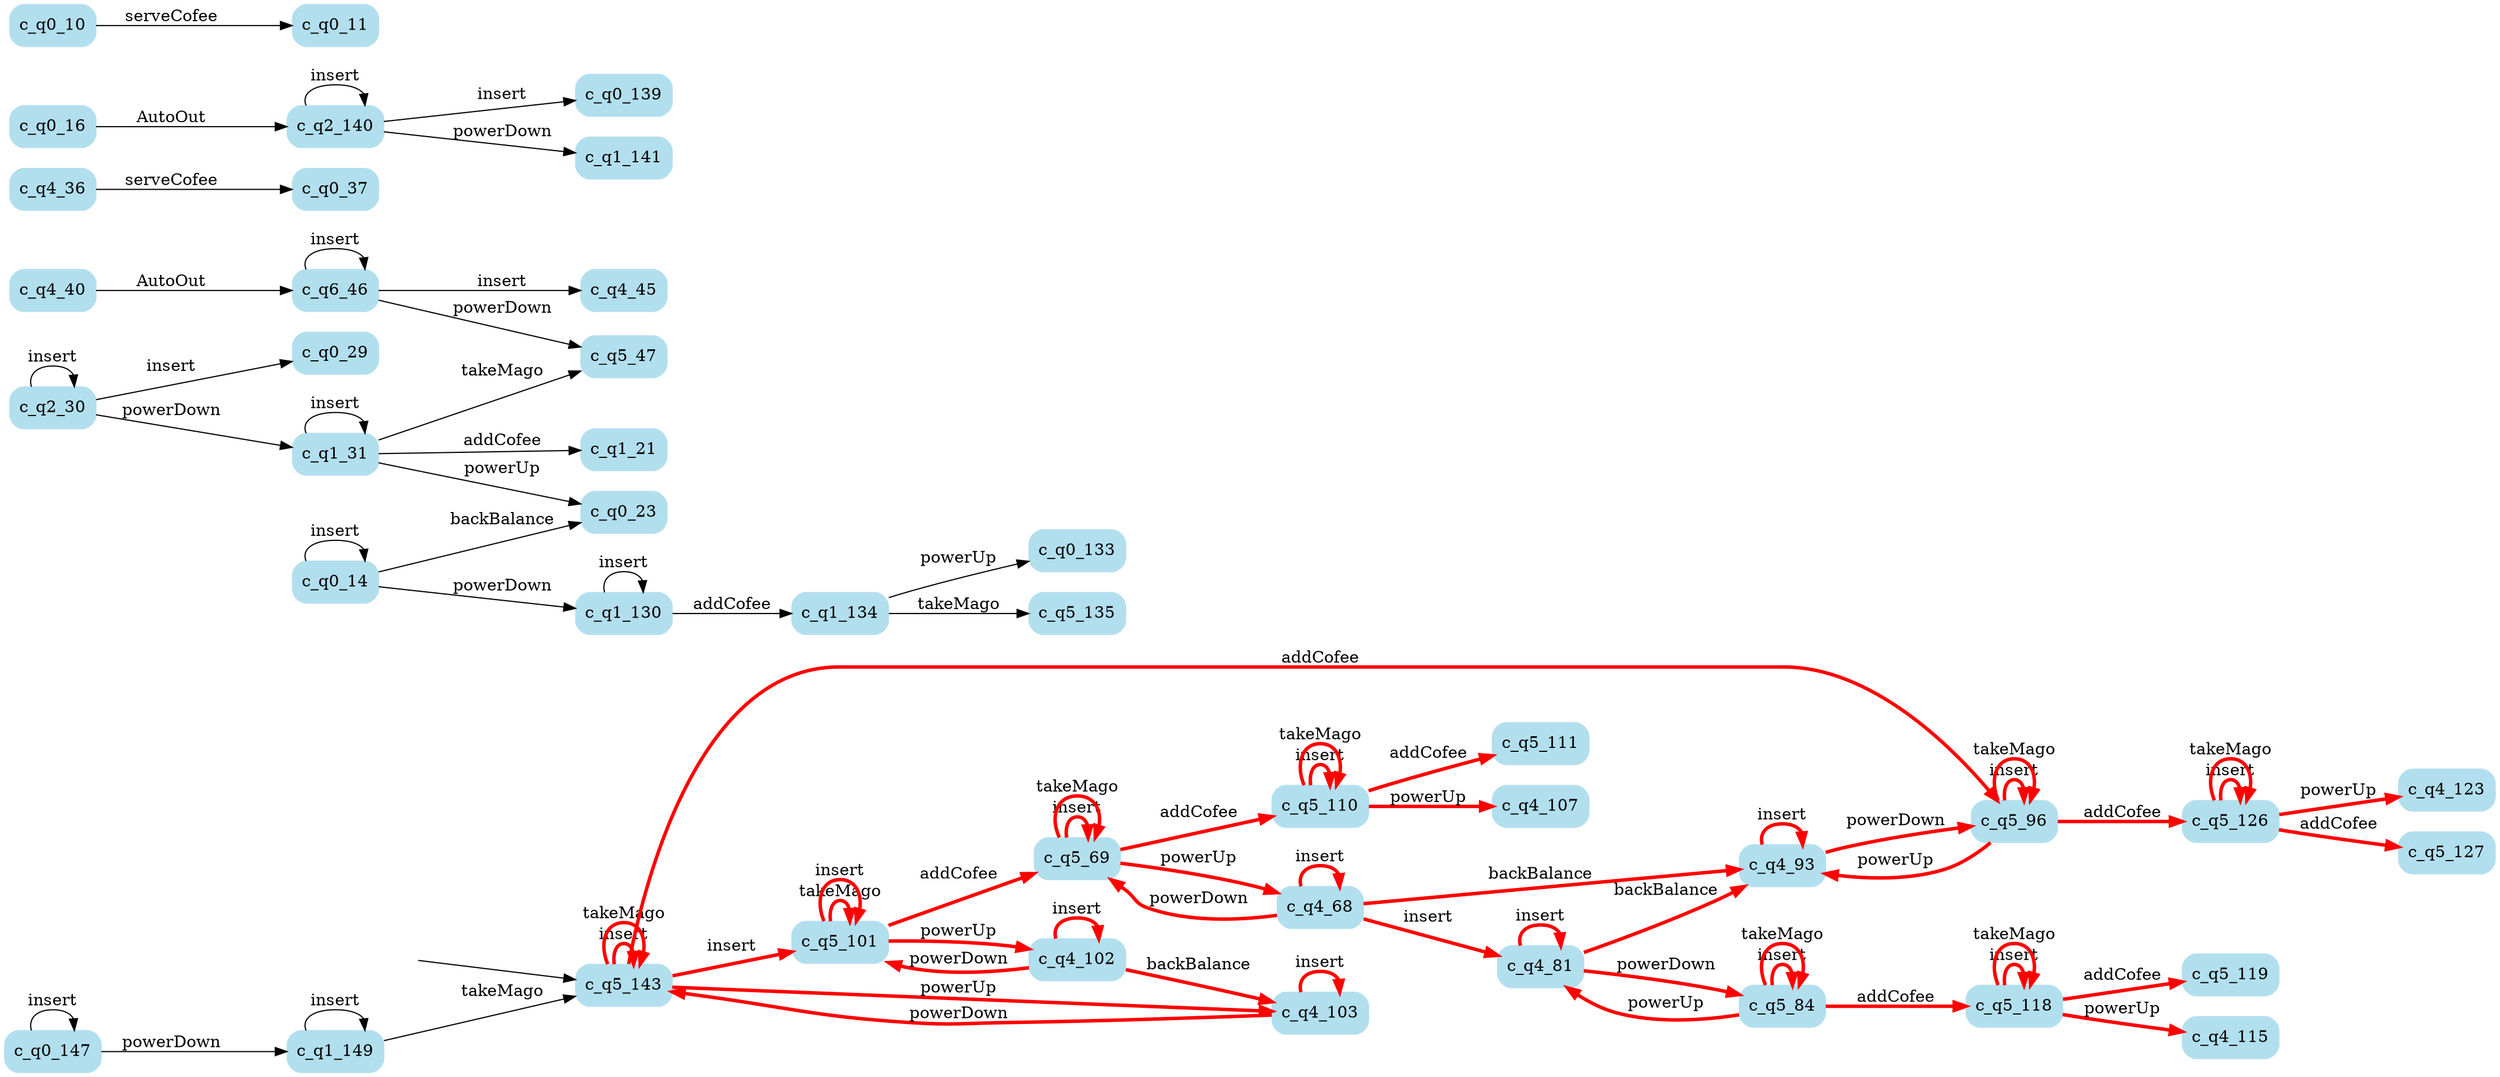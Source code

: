 digraph G {

	rankdir = LR;

	start_c_q5_143[style=invisible];

	node[shape=box, style="rounded, filled", color=lightblue2];

	c_q4_40[label="c_q4_40"];
	c_q0_147[label="c_q0_147"];
	c_q5_143[label="c_q5_143"];
	c_q6_46[label="c_q6_46"];
	c_q0_133[label="c_q0_133"];
	c_q5_84[label="c_q5_84"];
	c_q5_101[label="c_q5_101"];
	c_q4_123[label="c_q4_123"];
	c_q5_96[label="c_q5_96"];
	c_q1_149[label="c_q1_149"];
	c_q5_135[label="c_q5_135"];
	c_q4_102[label="c_q4_102"];
	c_q1_134[label="c_q1_134"];
	c_q0_14[label="c_q0_14"];
	c_q5_69[label="c_q5_69"];
	c_q4_36[label="c_q4_36"];
	c_q0_139[label="c_q0_139"];
	c_q0_37[label="c_q0_37"];
	c_q4_68[label="c_q4_68"];
	c_q5_126[label="c_q5_126"];
	c_q1_130[label="c_q1_130"];
	c_q0_23[label="c_q0_23"];
	c_q4_81[label="c_q4_81"];
	c_q1_21[label="c_q1_21"];
	c_q5_118[label="c_q5_118"];
	c_q2_140[label="c_q2_140"];
	c_q2_30[label="c_q2_30"];
	c_q4_103[label="c_q4_103"];
	c_q5_110[label="c_q5_110"];
	c_q5_47[label="c_q5_47"];
	c_q4_107[label="c_q4_107"];
	c_q4_45[label="c_q4_45"];
	c_q5_127[label="c_q5_127"];
	c_q0_29[label="c_q0_29"];
	c_q0_16[label="c_q0_16"];
	c_q1_31[label="c_q1_31"];
	c_q5_119[label="c_q5_119"];
	c_q1_141[label="c_q1_141"];
	c_q4_115[label="c_q4_115"];
	c_q0_11[label="c_q0_11"];
	c_q4_93[label="c_q4_93"];
	c_q0_10[label="c_q0_10"];
	c_q5_111[label="c_q5_111"];

	start_c_q5_143 -> c_q5_143;
	c_q5_143 -> c_q5_101[label="insert", penwidth=3, color=red];
	c_q5_101 -> c_q5_101[label="takeMago", penwidth=3, color=red];
	c_q5_101 -> c_q5_69[label="addCofee", penwidth=3, color=red];
	c_q5_69 -> c_q4_68[label="powerUp", penwidth=3, color=red];
	c_q0_14 -> c_q0_14[label="insert"];
	c_q0_10 -> c_q0_11[label="serveCofee"];
	c_q0_14 -> c_q0_23[label="backBalance"];
	c_q0_14 -> c_q1_130[label="powerDown"];
	c_q0_16 -> c_q2_140[label="AutoOut"];
	c_q1_31 -> c_q1_31[label="insert"];
	c_q1_31 -> c_q1_21[label="addCofee"];
	c_q1_31 -> c_q0_23[label="powerUp"];
	c_q1_31 -> c_q5_47[label="takeMago"];
	c_q2_30 -> c_q2_30[label="insert"];
	c_q2_30 -> c_q0_29[label="insert"];
	c_q2_30 -> c_q1_31[label="powerDown"];
	c_q4_68 -> c_q4_81[label="insert", penwidth=3, color=red];
	c_q4_68 -> c_q4_93[label="backBalance", penwidth=3, color=red];
	c_q4_36 -> c_q0_37[label="serveCofee"];
	c_q4_81 -> c_q5_84[label="powerDown", penwidth=3, color=red];
	c_q4_40 -> c_q6_46[label="AutoOut"];
	c_q6_46 -> c_q6_46[label="insert"];
	c_q6_46 -> c_q4_45[label="insert"];
	c_q6_46 -> c_q5_47[label="powerDown"];
	c_q5_143 -> c_q5_143[label="insert", penwidth=3, color=red];
	c_q5_143 -> c_q4_103[label="powerUp", penwidth=3, color=red];
	c_q5_143 -> c_q5_143[label="takeMago", penwidth=3, color=red];
	c_q5_143 -> c_q5_96[label="addCofee", penwidth=3, color=red];
	c_q5_101 -> c_q5_101[label="insert", penwidth=3, color=red];
	c_q5_101 -> c_q4_102[label="powerUp", penwidth=3, color=red];
	c_q5_69 -> c_q5_69[label="insert", penwidth=3, color=red];
	c_q5_69 -> c_q5_69[label="takeMago", penwidth=3, color=red];
	c_q5_69 -> c_q5_110[label="addCofee", penwidth=3, color=red];
	c_q4_68 -> c_q4_68[label="insert", penwidth=3, color=red];
	c_q4_68 -> c_q5_69[label="powerDown", penwidth=3, color=red];
	c_q4_81 -> c_q4_81[label="insert", penwidth=3, color=red];
	c_q4_81 -> c_q4_93[label="backBalance", penwidth=3, color=red];
	c_q4_93 -> c_q4_93[label="insert", penwidth=3, color=red];
	c_q4_93 -> c_q5_96[label="powerDown", penwidth=3, color=red];
	c_q5_84 -> c_q5_84[label="insert", penwidth=3, color=red];
	c_q5_84 -> c_q4_81[label="powerUp", penwidth=3, color=red];
	c_q5_84 -> c_q5_84[label="takeMago", penwidth=3, color=red];
	c_q5_84 -> c_q5_118[label="addCofee", penwidth=3, color=red];
	c_q4_103 -> c_q4_103[label="insert", penwidth=3, color=red];
	c_q4_103 -> c_q5_143[label="powerDown", penwidth=3, color=red];
	c_q5_96 -> c_q5_96[label="insert", penwidth=3, color=red];
	c_q5_96 -> c_q4_93[label="powerUp", penwidth=3, color=red];
	c_q5_96 -> c_q5_96[label="takeMago", penwidth=3, color=red];
	c_q5_96 -> c_q5_126[label="addCofee", penwidth=3, color=red];
	c_q4_102 -> c_q4_102[label="insert", penwidth=3, color=red];
	c_q4_102 -> c_q5_101[label="powerDown", penwidth=3, color=red];
	c_q4_102 -> c_q4_103[label="backBalance", penwidth=3, color=red];
	c_q5_110 -> c_q5_110[label="insert", penwidth=3, color=red];
	c_q5_110 -> c_q4_107[label="powerUp", penwidth=3, color=red];
	c_q5_110 -> c_q5_110[label="takeMago", penwidth=3, color=red];
	c_q5_110 -> c_q5_111[label="addCofee", penwidth=3, color=red];
	c_q5_118 -> c_q5_118[label="insert", penwidth=3, color=red];
	c_q5_118 -> c_q4_115[label="powerUp", penwidth=3, color=red];
	c_q5_118 -> c_q5_118[label="takeMago", penwidth=3, color=red];
	c_q5_118 -> c_q5_119[label="addCofee", penwidth=3, color=red];
	c_q5_126 -> c_q5_126[label="insert", penwidth=3, color=red];
	c_q5_126 -> c_q4_123[label="powerUp", penwidth=3, color=red];
	c_q5_126 -> c_q5_126[label="takeMago", penwidth=3, color=red];
	c_q5_126 -> c_q5_127[label="addCofee", penwidth=3, color=red];
	c_q1_130 -> c_q1_130[label="insert"];
	c_q1_130 -> c_q1_134[label="addCofee"];
	c_q1_134 -> c_q0_133[label="powerUp"];
	c_q1_134 -> c_q5_135[label="takeMago"];
	c_q2_140 -> c_q2_140[label="insert"];
	c_q2_140 -> c_q0_139[label="insert"];
	c_q2_140 -> c_q1_141[label="powerDown"];
	c_q1_149 -> c_q5_143[label="takeMago"];
	c_q0_147 -> c_q1_149[label="powerDown"];
	c_q0_147 -> c_q0_147[label="insert"];
	c_q1_149 -> c_q1_149[label="insert"];

}